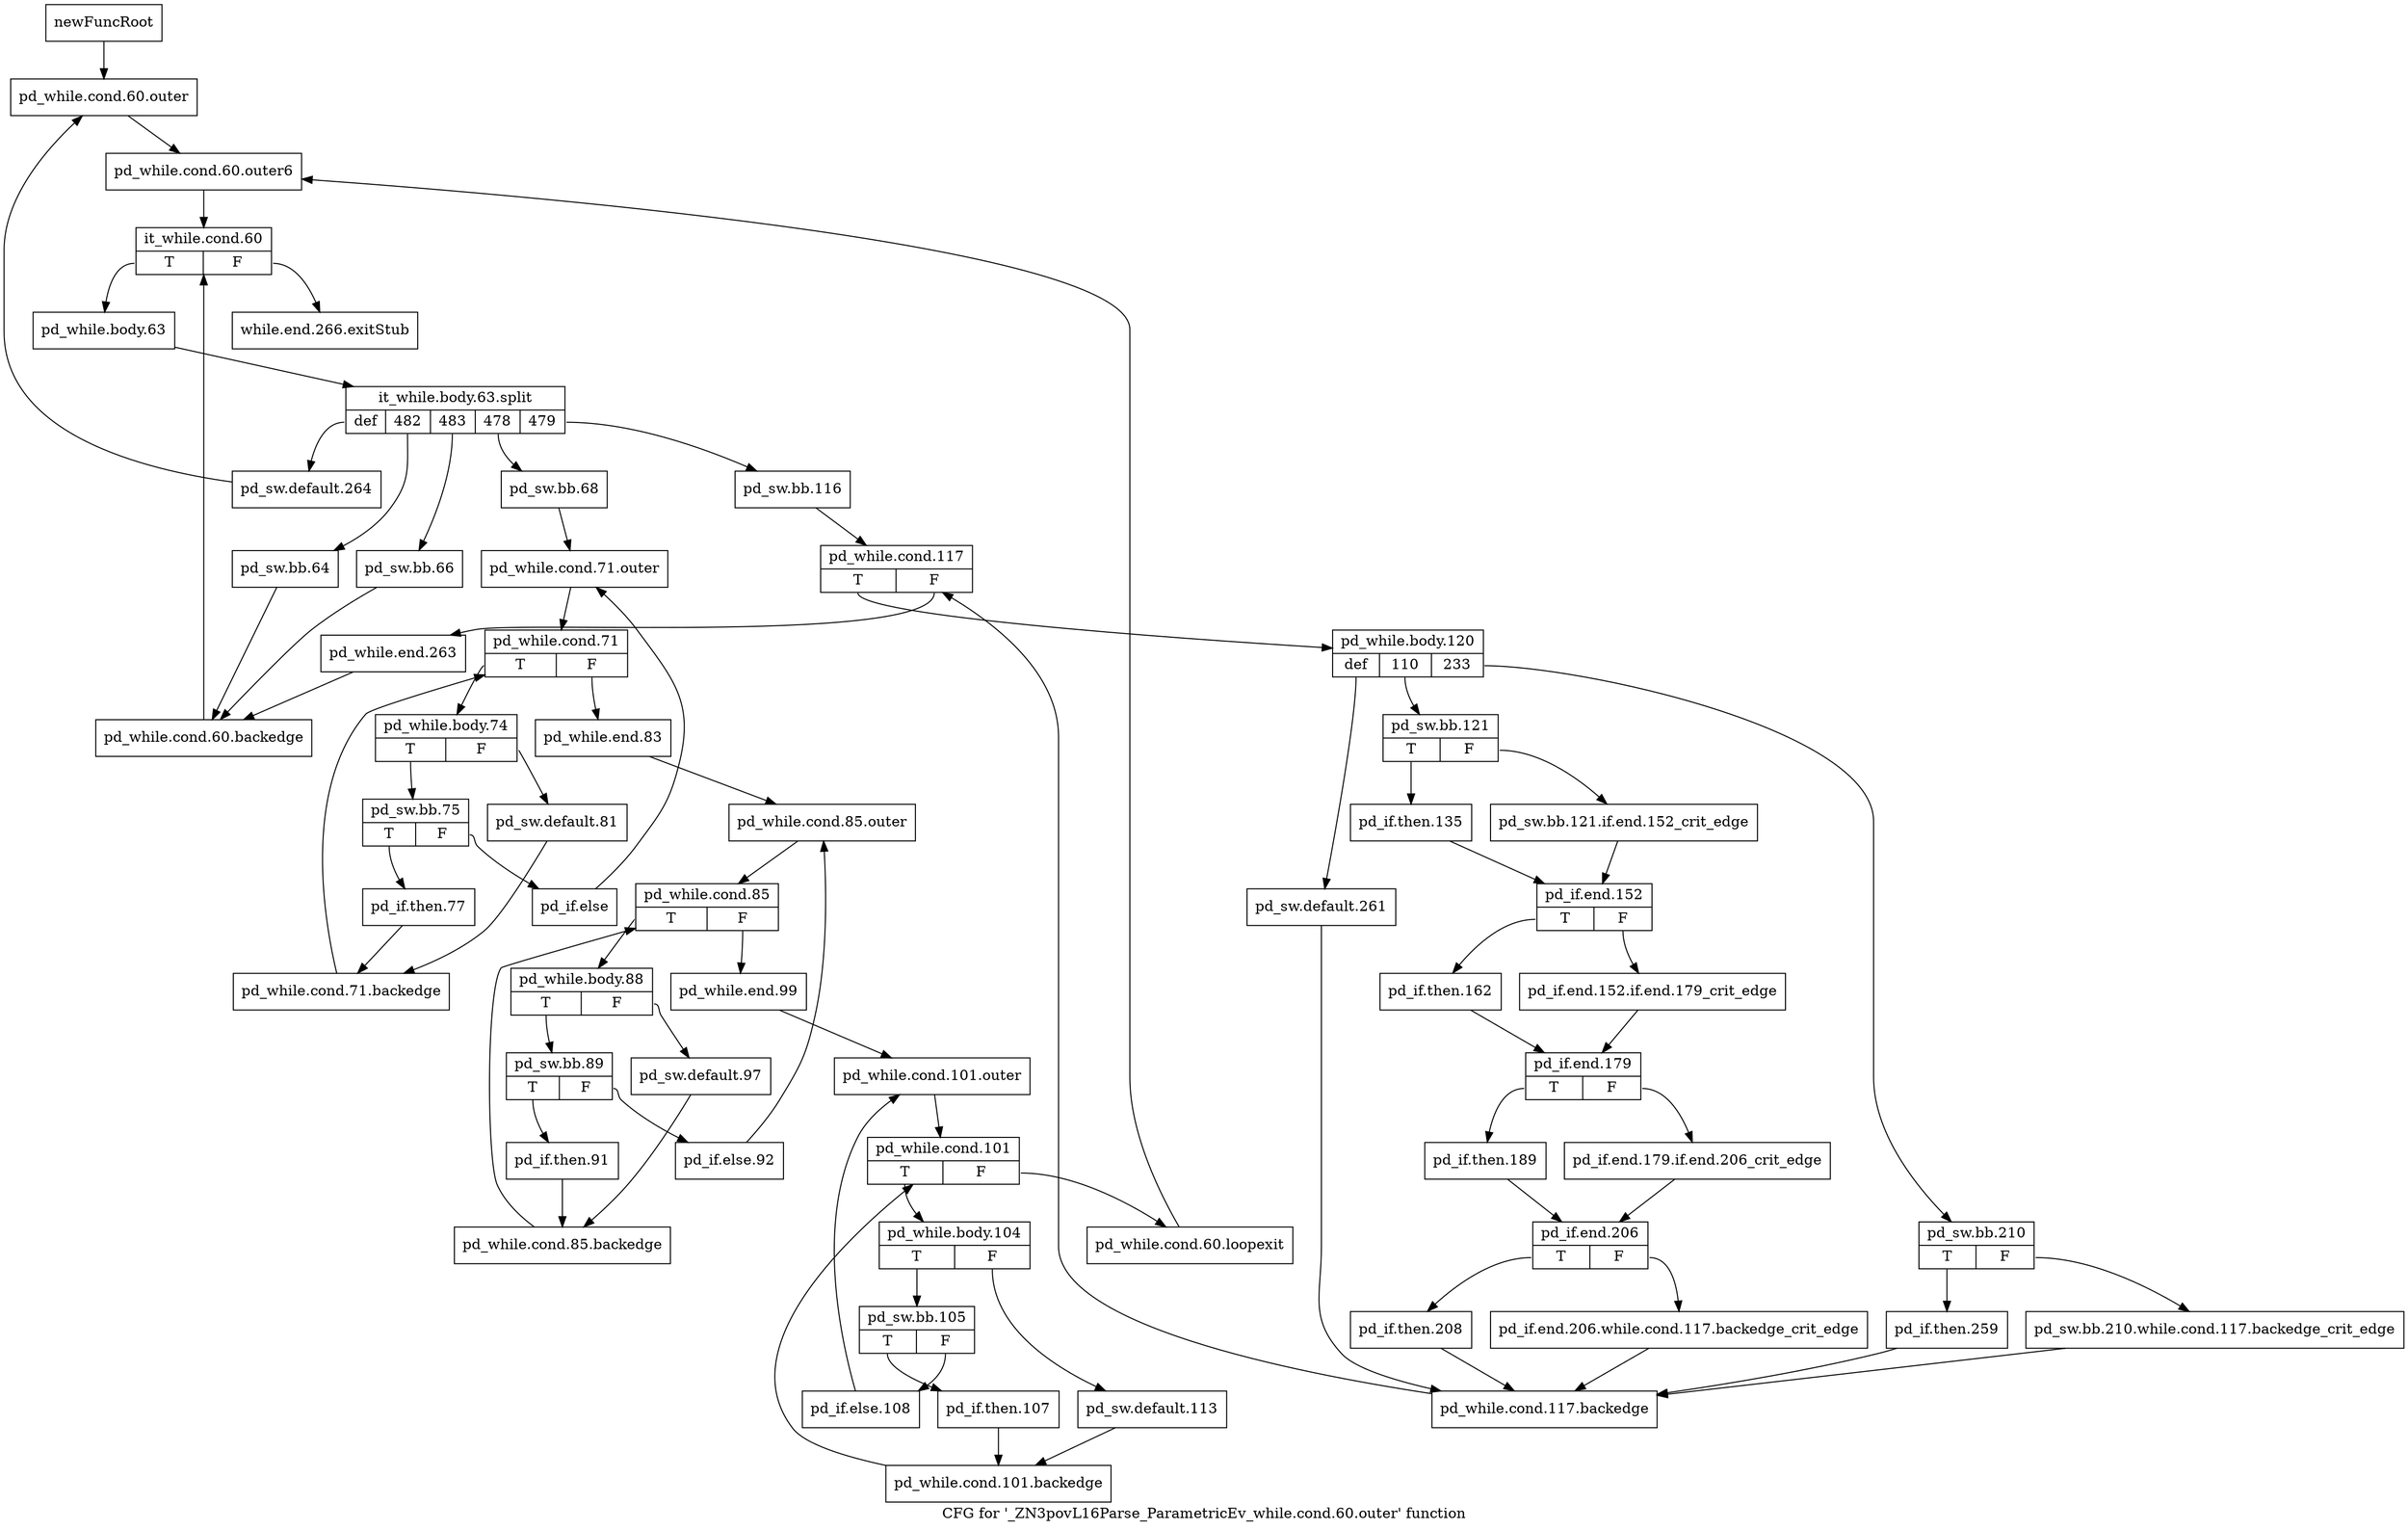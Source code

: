 digraph "CFG for '_ZN3povL16Parse_ParametricEv_while.cond.60.outer' function" {
	label="CFG for '_ZN3povL16Parse_ParametricEv_while.cond.60.outer' function";

	Node0x27465d0 [shape=record,label="{newFuncRoot}"];
	Node0x27465d0 -> Node0x2746670;
	Node0x2746620 [shape=record,label="{while.end.266.exitStub}"];
	Node0x2746670 [shape=record,label="{pd_while.cond.60.outer}"];
	Node0x2746670 -> Node0x27466c0;
	Node0x27466c0 [shape=record,label="{pd_while.cond.60.outer6}"];
	Node0x27466c0 -> Node0x2746710;
	Node0x2746710 [shape=record,label="{it_while.cond.60|{<s0>T|<s1>F}}"];
	Node0x2746710:s0 -> Node0x2746760;
	Node0x2746710:s1 -> Node0x2746620;
	Node0x2746760 [shape=record,label="{pd_while.body.63}"];
	Node0x2746760 -> Node0x3746830;
	Node0x3746830 [shape=record,label="{it_while.body.63.split|{<s0>def|<s1>482|<s2>483|<s3>478|<s4>479}}"];
	Node0x3746830:s0 -> Node0x27499b0;
	Node0x3746830:s1 -> Node0x2749910;
	Node0x3746830:s2 -> Node0x27498c0;
	Node0x3746830:s3 -> Node0x2749000;
	Node0x3746830:s4 -> Node0x27467b0;
	Node0x27467b0 [shape=record,label="{pd_sw.bb.116}"];
	Node0x27467b0 -> Node0x2746800;
	Node0x2746800 [shape=record,label="{pd_while.cond.117|{<s0>T|<s1>F}}"];
	Node0x2746800:s0 -> Node0x27468a0;
	Node0x2746800:s1 -> Node0x2746850;
	Node0x2746850 [shape=record,label="{pd_while.end.263}"];
	Node0x2746850 -> Node0x2749960;
	Node0x27468a0 [shape=record,label="{pd_while.body.120|{<s0>def|<s1>110|<s2>233}}"];
	Node0x27468a0:s0 -> Node0x2746da0;
	Node0x27468a0:s1 -> Node0x27469e0;
	Node0x27468a0:s2 -> Node0x27468f0;
	Node0x27468f0 [shape=record,label="{pd_sw.bb.210|{<s0>T|<s1>F}}"];
	Node0x27468f0:s0 -> Node0x2746990;
	Node0x27468f0:s1 -> Node0x2746940;
	Node0x2746940 [shape=record,label="{pd_sw.bb.210.while.cond.117.backedge_crit_edge}"];
	Node0x2746940 -> Node0x273b520;
	Node0x2746990 [shape=record,label="{pd_if.then.259}"];
	Node0x2746990 -> Node0x273b520;
	Node0x27469e0 [shape=record,label="{pd_sw.bb.121|{<s0>T|<s1>F}}"];
	Node0x27469e0:s0 -> Node0x2746a80;
	Node0x27469e0:s1 -> Node0x2746a30;
	Node0x2746a30 [shape=record,label="{pd_sw.bb.121.if.end.152_crit_edge}"];
	Node0x2746a30 -> Node0x2746ad0;
	Node0x2746a80 [shape=record,label="{pd_if.then.135}"];
	Node0x2746a80 -> Node0x2746ad0;
	Node0x2746ad0 [shape=record,label="{pd_if.end.152|{<s0>T|<s1>F}}"];
	Node0x2746ad0:s0 -> Node0x2746b70;
	Node0x2746ad0:s1 -> Node0x2746b20;
	Node0x2746b20 [shape=record,label="{pd_if.end.152.if.end.179_crit_edge}"];
	Node0x2746b20 -> Node0x2746bc0;
	Node0x2746b70 [shape=record,label="{pd_if.then.162}"];
	Node0x2746b70 -> Node0x2746bc0;
	Node0x2746bc0 [shape=record,label="{pd_if.end.179|{<s0>T|<s1>F}}"];
	Node0x2746bc0:s0 -> Node0x2746c60;
	Node0x2746bc0:s1 -> Node0x2746c10;
	Node0x2746c10 [shape=record,label="{pd_if.end.179.if.end.206_crit_edge}"];
	Node0x2746c10 -> Node0x2746cb0;
	Node0x2746c60 [shape=record,label="{pd_if.then.189}"];
	Node0x2746c60 -> Node0x2746cb0;
	Node0x2746cb0 [shape=record,label="{pd_if.end.206|{<s0>T|<s1>F}}"];
	Node0x2746cb0:s0 -> Node0x2746d50;
	Node0x2746cb0:s1 -> Node0x2746d00;
	Node0x2746d00 [shape=record,label="{pd_if.end.206.while.cond.117.backedge_crit_edge}"];
	Node0x2746d00 -> Node0x273b520;
	Node0x2746d50 [shape=record,label="{pd_if.then.208}"];
	Node0x2746d50 -> Node0x273b520;
	Node0x2746da0 [shape=record,label="{pd_sw.default.261}"];
	Node0x2746da0 -> Node0x273b520;
	Node0x273b520 [shape=record,label="{pd_while.cond.117.backedge}"];
	Node0x273b520 -> Node0x2746800;
	Node0x2749000 [shape=record,label="{pd_sw.bb.68}"];
	Node0x2749000 -> Node0x2749050;
	Node0x2749050 [shape=record,label="{pd_while.cond.71.outer}"];
	Node0x2749050 -> Node0x27490a0;
	Node0x27490a0 [shape=record,label="{pd_while.cond.71|{<s0>T|<s1>F}}"];
	Node0x27490a0:s0 -> Node0x27496e0;
	Node0x27490a0:s1 -> Node0x27490f0;
	Node0x27490f0 [shape=record,label="{pd_while.end.83}"];
	Node0x27490f0 -> Node0x2749140;
	Node0x2749140 [shape=record,label="{pd_while.cond.85.outer}"];
	Node0x2749140 -> Node0x2749190;
	Node0x2749190 [shape=record,label="{pd_while.cond.85|{<s0>T|<s1>F}}"];
	Node0x2749190:s0 -> Node0x2749500;
	Node0x2749190:s1 -> Node0x27491e0;
	Node0x27491e0 [shape=record,label="{pd_while.end.99}"];
	Node0x27491e0 -> Node0x2749230;
	Node0x2749230 [shape=record,label="{pd_while.cond.101.outer}"];
	Node0x2749230 -> Node0x2749280;
	Node0x2749280 [shape=record,label="{pd_while.cond.101|{<s0>T|<s1>F}}"];
	Node0x2749280:s0 -> Node0x2749320;
	Node0x2749280:s1 -> Node0x27492d0;
	Node0x27492d0 [shape=record,label="{pd_while.cond.60.loopexit}"];
	Node0x27492d0 -> Node0x27466c0;
	Node0x2749320 [shape=record,label="{pd_while.body.104|{<s0>T|<s1>F}}"];
	Node0x2749320:s0 -> Node0x27493c0;
	Node0x2749320:s1 -> Node0x2749370;
	Node0x2749370 [shape=record,label="{pd_sw.default.113}"];
	Node0x2749370 -> Node0x27494b0;
	Node0x27493c0 [shape=record,label="{pd_sw.bb.105|{<s0>T|<s1>F}}"];
	Node0x27493c0:s0 -> Node0x2749460;
	Node0x27493c0:s1 -> Node0x2749410;
	Node0x2749410 [shape=record,label="{pd_if.else.108}"];
	Node0x2749410 -> Node0x2749230;
	Node0x2749460 [shape=record,label="{pd_if.then.107}"];
	Node0x2749460 -> Node0x27494b0;
	Node0x27494b0 [shape=record,label="{pd_while.cond.101.backedge}"];
	Node0x27494b0 -> Node0x2749280;
	Node0x2749500 [shape=record,label="{pd_while.body.88|{<s0>T|<s1>F}}"];
	Node0x2749500:s0 -> Node0x27495a0;
	Node0x2749500:s1 -> Node0x2749550;
	Node0x2749550 [shape=record,label="{pd_sw.default.97}"];
	Node0x2749550 -> Node0x2749690;
	Node0x27495a0 [shape=record,label="{pd_sw.bb.89|{<s0>T|<s1>F}}"];
	Node0x27495a0:s0 -> Node0x2749640;
	Node0x27495a0:s1 -> Node0x27495f0;
	Node0x27495f0 [shape=record,label="{pd_if.else.92}"];
	Node0x27495f0 -> Node0x2749140;
	Node0x2749640 [shape=record,label="{pd_if.then.91}"];
	Node0x2749640 -> Node0x2749690;
	Node0x2749690 [shape=record,label="{pd_while.cond.85.backedge}"];
	Node0x2749690 -> Node0x2749190;
	Node0x27496e0 [shape=record,label="{pd_while.body.74|{<s0>T|<s1>F}}"];
	Node0x27496e0:s0 -> Node0x2749780;
	Node0x27496e0:s1 -> Node0x2749730;
	Node0x2749730 [shape=record,label="{pd_sw.default.81}"];
	Node0x2749730 -> Node0x2749870;
	Node0x2749780 [shape=record,label="{pd_sw.bb.75|{<s0>T|<s1>F}}"];
	Node0x2749780:s0 -> Node0x2749820;
	Node0x2749780:s1 -> Node0x27497d0;
	Node0x27497d0 [shape=record,label="{pd_if.else}"];
	Node0x27497d0 -> Node0x2749050;
	Node0x2749820 [shape=record,label="{pd_if.then.77}"];
	Node0x2749820 -> Node0x2749870;
	Node0x2749870 [shape=record,label="{pd_while.cond.71.backedge}"];
	Node0x2749870 -> Node0x27490a0;
	Node0x27498c0 [shape=record,label="{pd_sw.bb.66}"];
	Node0x27498c0 -> Node0x2749960;
	Node0x2749910 [shape=record,label="{pd_sw.bb.64}"];
	Node0x2749910 -> Node0x2749960;
	Node0x2749960 [shape=record,label="{pd_while.cond.60.backedge}"];
	Node0x2749960 -> Node0x2746710;
	Node0x27499b0 [shape=record,label="{pd_sw.default.264}"];
	Node0x27499b0 -> Node0x2746670;
}
